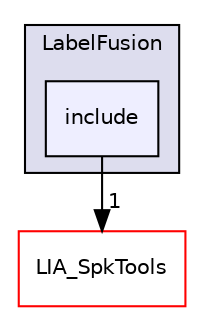 digraph "LIA_Utils/LabelFusion/include" {
  compound=true
  node [ fontsize="10", fontname="Helvetica"];
  edge [ labelfontsize="10", labelfontname="Helvetica"];
  subgraph clusterdir_20c0fe4eea99c747c35eb0f6e7f9275c {
    graph [ bgcolor="#ddddee", pencolor="black", label="LabelFusion" fontname="Helvetica", fontsize="10", URL="dir_20c0fe4eea99c747c35eb0f6e7f9275c.html"]
  dir_d39734b5bb4e5d03a0c0e37a5d1643c9 [shape=box, label="include", style="filled", fillcolor="#eeeeff", pencolor="black", URL="dir_d39734b5bb4e5d03a0c0e37a5d1643c9.html"];
  }
  dir_7b9f40c7474acebf25e66f966c5b9c6a [shape=box label="LIA_SpkTools" fillcolor="white" style="filled" color="red" URL="dir_7b9f40c7474acebf25e66f966c5b9c6a.html"];
  dir_d39734b5bb4e5d03a0c0e37a5d1643c9->dir_7b9f40c7474acebf25e66f966c5b9c6a [headlabel="1", labeldistance=1.5 headhref="dir_000130_000110.html"];
}
